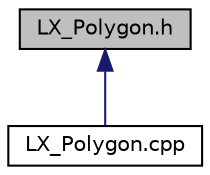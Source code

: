 digraph "LX_Polygon.h"
{
  edge [fontname="Helvetica",fontsize="10",labelfontname="Helvetica",labelfontsize="10"];
  node [fontname="Helvetica",fontsize="10",shape=record];
  Node1 [label="LX_Polygon.h",height=0.2,width=0.4,color="black", fillcolor="grey75", style="filled" fontcolor="black"];
  Node1 -> Node2 [dir="back",color="midnightblue",fontsize="10",style="solid",fontname="Helvetica"];
  Node2 [label="LX_Polygon.cpp",height=0.2,width=0.4,color="black", fillcolor="white", style="filled",URL="$_l_x___polygon_8cpp.html",tooltip="The LX_Polygon file. "];
}
